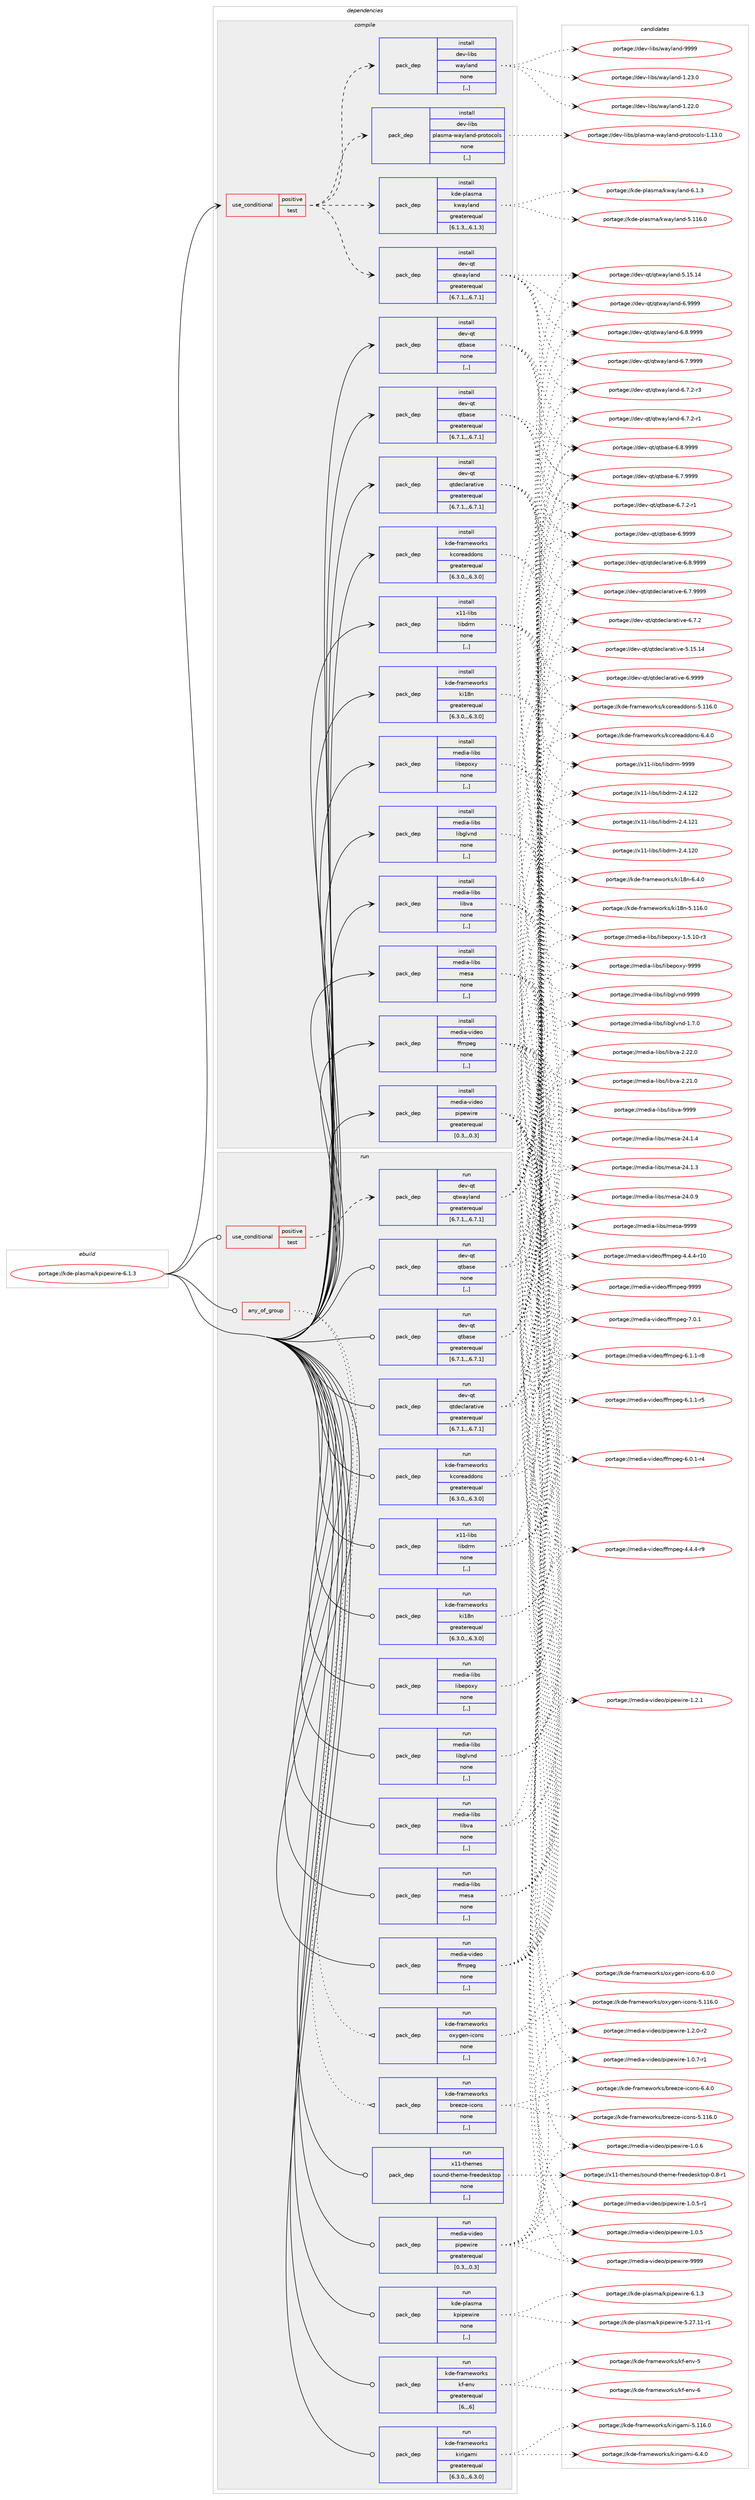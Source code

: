 digraph prolog {

# *************
# Graph options
# *************

newrank=true;
concentrate=true;
compound=true;
graph [rankdir=LR,fontname=Helvetica,fontsize=10,ranksep=1.5];#, ranksep=2.5, nodesep=0.2];
edge  [arrowhead=vee];
node  [fontname=Helvetica,fontsize=10];

# **********
# The ebuild
# **********

subgraph cluster_leftcol {
color=gray;
label=<<i>ebuild</i>>;
id [label="portage://kde-plasma/kpipewire-6.1.3", color=red, width=4, href="../kde-plasma/kpipewire-6.1.3.svg"];
}

# ****************
# The dependencies
# ****************

subgraph cluster_midcol {
color=gray;
label=<<i>dependencies</i>>;
subgraph cluster_compile {
fillcolor="#eeeeee";
style=filled;
label=<<i>compile</i>>;
subgraph cond68624 {
dependency269848 [label=<<TABLE BORDER="0" CELLBORDER="1" CELLSPACING="0" CELLPADDING="4"><TR><TD ROWSPAN="3" CELLPADDING="10">use_conditional</TD></TR><TR><TD>positive</TD></TR><TR><TD>test</TD></TR></TABLE>>, shape=none, color=red];
subgraph pack199103 {
dependency269849 [label=<<TABLE BORDER="0" CELLBORDER="1" CELLSPACING="0" CELLPADDING="4" WIDTH="220"><TR><TD ROWSPAN="6" CELLPADDING="30">pack_dep</TD></TR><TR><TD WIDTH="110">install</TD></TR><TR><TD>dev-libs</TD></TR><TR><TD>plasma-wayland-protocols</TD></TR><TR><TD>none</TD></TR><TR><TD>[,,]</TD></TR></TABLE>>, shape=none, color=blue];
}
dependency269848:e -> dependency269849:w [weight=20,style="dashed",arrowhead="vee"];
subgraph pack199104 {
dependency269850 [label=<<TABLE BORDER="0" CELLBORDER="1" CELLSPACING="0" CELLPADDING="4" WIDTH="220"><TR><TD ROWSPAN="6" CELLPADDING="30">pack_dep</TD></TR><TR><TD WIDTH="110">install</TD></TR><TR><TD>dev-libs</TD></TR><TR><TD>wayland</TD></TR><TR><TD>none</TD></TR><TR><TD>[,,]</TD></TR></TABLE>>, shape=none, color=blue];
}
dependency269848:e -> dependency269850:w [weight=20,style="dashed",arrowhead="vee"];
subgraph pack199105 {
dependency269851 [label=<<TABLE BORDER="0" CELLBORDER="1" CELLSPACING="0" CELLPADDING="4" WIDTH="220"><TR><TD ROWSPAN="6" CELLPADDING="30">pack_dep</TD></TR><TR><TD WIDTH="110">install</TD></TR><TR><TD>dev-qt</TD></TR><TR><TD>qtwayland</TD></TR><TR><TD>greaterequal</TD></TR><TR><TD>[6.7.1,,,6.7.1]</TD></TR></TABLE>>, shape=none, color=blue];
}
dependency269848:e -> dependency269851:w [weight=20,style="dashed",arrowhead="vee"];
subgraph pack199106 {
dependency269852 [label=<<TABLE BORDER="0" CELLBORDER="1" CELLSPACING="0" CELLPADDING="4" WIDTH="220"><TR><TD ROWSPAN="6" CELLPADDING="30">pack_dep</TD></TR><TR><TD WIDTH="110">install</TD></TR><TR><TD>kde-plasma</TD></TR><TR><TD>kwayland</TD></TR><TR><TD>greaterequal</TD></TR><TR><TD>[6.1.3,,,6.1.3]</TD></TR></TABLE>>, shape=none, color=blue];
}
dependency269848:e -> dependency269852:w [weight=20,style="dashed",arrowhead="vee"];
}
id:e -> dependency269848:w [weight=20,style="solid",arrowhead="vee"];
subgraph pack199107 {
dependency269853 [label=<<TABLE BORDER="0" CELLBORDER="1" CELLSPACING="0" CELLPADDING="4" WIDTH="220"><TR><TD ROWSPAN="6" CELLPADDING="30">pack_dep</TD></TR><TR><TD WIDTH="110">install</TD></TR><TR><TD>dev-qt</TD></TR><TR><TD>qtbase</TD></TR><TR><TD>greaterequal</TD></TR><TR><TD>[6.7.1,,,6.7.1]</TD></TR></TABLE>>, shape=none, color=blue];
}
id:e -> dependency269853:w [weight=20,style="solid",arrowhead="vee"];
subgraph pack199108 {
dependency269854 [label=<<TABLE BORDER="0" CELLBORDER="1" CELLSPACING="0" CELLPADDING="4" WIDTH="220"><TR><TD ROWSPAN="6" CELLPADDING="30">pack_dep</TD></TR><TR><TD WIDTH="110">install</TD></TR><TR><TD>dev-qt</TD></TR><TR><TD>qtbase</TD></TR><TR><TD>none</TD></TR><TR><TD>[,,]</TD></TR></TABLE>>, shape=none, color=blue];
}
id:e -> dependency269854:w [weight=20,style="solid",arrowhead="vee"];
subgraph pack199109 {
dependency269855 [label=<<TABLE BORDER="0" CELLBORDER="1" CELLSPACING="0" CELLPADDING="4" WIDTH="220"><TR><TD ROWSPAN="6" CELLPADDING="30">pack_dep</TD></TR><TR><TD WIDTH="110">install</TD></TR><TR><TD>dev-qt</TD></TR><TR><TD>qtdeclarative</TD></TR><TR><TD>greaterequal</TD></TR><TR><TD>[6.7.1,,,6.7.1]</TD></TR></TABLE>>, shape=none, color=blue];
}
id:e -> dependency269855:w [weight=20,style="solid",arrowhead="vee"];
subgraph pack199110 {
dependency269856 [label=<<TABLE BORDER="0" CELLBORDER="1" CELLSPACING="0" CELLPADDING="4" WIDTH="220"><TR><TD ROWSPAN="6" CELLPADDING="30">pack_dep</TD></TR><TR><TD WIDTH="110">install</TD></TR><TR><TD>kde-frameworks</TD></TR><TR><TD>kcoreaddons</TD></TR><TR><TD>greaterequal</TD></TR><TR><TD>[6.3.0,,,6.3.0]</TD></TR></TABLE>>, shape=none, color=blue];
}
id:e -> dependency269856:w [weight=20,style="solid",arrowhead="vee"];
subgraph pack199111 {
dependency269857 [label=<<TABLE BORDER="0" CELLBORDER="1" CELLSPACING="0" CELLPADDING="4" WIDTH="220"><TR><TD ROWSPAN="6" CELLPADDING="30">pack_dep</TD></TR><TR><TD WIDTH="110">install</TD></TR><TR><TD>kde-frameworks</TD></TR><TR><TD>ki18n</TD></TR><TR><TD>greaterequal</TD></TR><TR><TD>[6.3.0,,,6.3.0]</TD></TR></TABLE>>, shape=none, color=blue];
}
id:e -> dependency269857:w [weight=20,style="solid",arrowhead="vee"];
subgraph pack199112 {
dependency269858 [label=<<TABLE BORDER="0" CELLBORDER="1" CELLSPACING="0" CELLPADDING="4" WIDTH="220"><TR><TD ROWSPAN="6" CELLPADDING="30">pack_dep</TD></TR><TR><TD WIDTH="110">install</TD></TR><TR><TD>media-libs</TD></TR><TR><TD>libepoxy</TD></TR><TR><TD>none</TD></TR><TR><TD>[,,]</TD></TR></TABLE>>, shape=none, color=blue];
}
id:e -> dependency269858:w [weight=20,style="solid",arrowhead="vee"];
subgraph pack199113 {
dependency269859 [label=<<TABLE BORDER="0" CELLBORDER="1" CELLSPACING="0" CELLPADDING="4" WIDTH="220"><TR><TD ROWSPAN="6" CELLPADDING="30">pack_dep</TD></TR><TR><TD WIDTH="110">install</TD></TR><TR><TD>media-libs</TD></TR><TR><TD>libglvnd</TD></TR><TR><TD>none</TD></TR><TR><TD>[,,]</TD></TR></TABLE>>, shape=none, color=blue];
}
id:e -> dependency269859:w [weight=20,style="solid",arrowhead="vee"];
subgraph pack199114 {
dependency269860 [label=<<TABLE BORDER="0" CELLBORDER="1" CELLSPACING="0" CELLPADDING="4" WIDTH="220"><TR><TD ROWSPAN="6" CELLPADDING="30">pack_dep</TD></TR><TR><TD WIDTH="110">install</TD></TR><TR><TD>media-libs</TD></TR><TR><TD>libva</TD></TR><TR><TD>none</TD></TR><TR><TD>[,,]</TD></TR></TABLE>>, shape=none, color=blue];
}
id:e -> dependency269860:w [weight=20,style="solid",arrowhead="vee"];
subgraph pack199115 {
dependency269861 [label=<<TABLE BORDER="0" CELLBORDER="1" CELLSPACING="0" CELLPADDING="4" WIDTH="220"><TR><TD ROWSPAN="6" CELLPADDING="30">pack_dep</TD></TR><TR><TD WIDTH="110">install</TD></TR><TR><TD>media-libs</TD></TR><TR><TD>mesa</TD></TR><TR><TD>none</TD></TR><TR><TD>[,,]</TD></TR></TABLE>>, shape=none, color=blue];
}
id:e -> dependency269861:w [weight=20,style="solid",arrowhead="vee"];
subgraph pack199116 {
dependency269862 [label=<<TABLE BORDER="0" CELLBORDER="1" CELLSPACING="0" CELLPADDING="4" WIDTH="220"><TR><TD ROWSPAN="6" CELLPADDING="30">pack_dep</TD></TR><TR><TD WIDTH="110">install</TD></TR><TR><TD>media-video</TD></TR><TR><TD>ffmpeg</TD></TR><TR><TD>none</TD></TR><TR><TD>[,,]</TD></TR></TABLE>>, shape=none, color=blue];
}
id:e -> dependency269862:w [weight=20,style="solid",arrowhead="vee"];
subgraph pack199117 {
dependency269863 [label=<<TABLE BORDER="0" CELLBORDER="1" CELLSPACING="0" CELLPADDING="4" WIDTH="220"><TR><TD ROWSPAN="6" CELLPADDING="30">pack_dep</TD></TR><TR><TD WIDTH="110">install</TD></TR><TR><TD>media-video</TD></TR><TR><TD>pipewire</TD></TR><TR><TD>greaterequal</TD></TR><TR><TD>[0.3,,,0.3]</TD></TR></TABLE>>, shape=none, color=blue];
}
id:e -> dependency269863:w [weight=20,style="solid",arrowhead="vee"];
subgraph pack199118 {
dependency269864 [label=<<TABLE BORDER="0" CELLBORDER="1" CELLSPACING="0" CELLPADDING="4" WIDTH="220"><TR><TD ROWSPAN="6" CELLPADDING="30">pack_dep</TD></TR><TR><TD WIDTH="110">install</TD></TR><TR><TD>x11-libs</TD></TR><TR><TD>libdrm</TD></TR><TR><TD>none</TD></TR><TR><TD>[,,]</TD></TR></TABLE>>, shape=none, color=blue];
}
id:e -> dependency269864:w [weight=20,style="solid",arrowhead="vee"];
}
subgraph cluster_compileandrun {
fillcolor="#eeeeee";
style=filled;
label=<<i>compile and run</i>>;
}
subgraph cluster_run {
fillcolor="#eeeeee";
style=filled;
label=<<i>run</i>>;
subgraph any1961 {
dependency269865 [label=<<TABLE BORDER="0" CELLBORDER="1" CELLSPACING="0" CELLPADDING="4"><TR><TD CELLPADDING="10">any_of_group</TD></TR></TABLE>>, shape=none, color=red];subgraph pack199119 {
dependency269866 [label=<<TABLE BORDER="0" CELLBORDER="1" CELLSPACING="0" CELLPADDING="4" WIDTH="220"><TR><TD ROWSPAN="6" CELLPADDING="30">pack_dep</TD></TR><TR><TD WIDTH="110">run</TD></TR><TR><TD>kde-frameworks</TD></TR><TR><TD>breeze-icons</TD></TR><TR><TD>none</TD></TR><TR><TD>[,,]</TD></TR></TABLE>>, shape=none, color=blue];
}
dependency269865:e -> dependency269866:w [weight=20,style="dotted",arrowhead="oinv"];
subgraph pack199120 {
dependency269867 [label=<<TABLE BORDER="0" CELLBORDER="1" CELLSPACING="0" CELLPADDING="4" WIDTH="220"><TR><TD ROWSPAN="6" CELLPADDING="30">pack_dep</TD></TR><TR><TD WIDTH="110">run</TD></TR><TR><TD>kde-frameworks</TD></TR><TR><TD>oxygen-icons</TD></TR><TR><TD>none</TD></TR><TR><TD>[,,]</TD></TR></TABLE>>, shape=none, color=blue];
}
dependency269865:e -> dependency269867:w [weight=20,style="dotted",arrowhead="oinv"];
}
id:e -> dependency269865:w [weight=20,style="solid",arrowhead="odot"];
subgraph cond68625 {
dependency269868 [label=<<TABLE BORDER="0" CELLBORDER="1" CELLSPACING="0" CELLPADDING="4"><TR><TD ROWSPAN="3" CELLPADDING="10">use_conditional</TD></TR><TR><TD>positive</TD></TR><TR><TD>test</TD></TR></TABLE>>, shape=none, color=red];
subgraph pack199121 {
dependency269869 [label=<<TABLE BORDER="0" CELLBORDER="1" CELLSPACING="0" CELLPADDING="4" WIDTH="220"><TR><TD ROWSPAN="6" CELLPADDING="30">pack_dep</TD></TR><TR><TD WIDTH="110">run</TD></TR><TR><TD>dev-qt</TD></TR><TR><TD>qtwayland</TD></TR><TR><TD>greaterequal</TD></TR><TR><TD>[6.7.1,,,6.7.1]</TD></TR></TABLE>>, shape=none, color=blue];
}
dependency269868:e -> dependency269869:w [weight=20,style="dashed",arrowhead="vee"];
}
id:e -> dependency269868:w [weight=20,style="solid",arrowhead="odot"];
subgraph pack199122 {
dependency269870 [label=<<TABLE BORDER="0" CELLBORDER="1" CELLSPACING="0" CELLPADDING="4" WIDTH="220"><TR><TD ROWSPAN="6" CELLPADDING="30">pack_dep</TD></TR><TR><TD WIDTH="110">run</TD></TR><TR><TD>dev-qt</TD></TR><TR><TD>qtbase</TD></TR><TR><TD>greaterequal</TD></TR><TR><TD>[6.7.1,,,6.7.1]</TD></TR></TABLE>>, shape=none, color=blue];
}
id:e -> dependency269870:w [weight=20,style="solid",arrowhead="odot"];
subgraph pack199123 {
dependency269871 [label=<<TABLE BORDER="0" CELLBORDER="1" CELLSPACING="0" CELLPADDING="4" WIDTH="220"><TR><TD ROWSPAN="6" CELLPADDING="30">pack_dep</TD></TR><TR><TD WIDTH="110">run</TD></TR><TR><TD>dev-qt</TD></TR><TR><TD>qtbase</TD></TR><TR><TD>none</TD></TR><TR><TD>[,,]</TD></TR></TABLE>>, shape=none, color=blue];
}
id:e -> dependency269871:w [weight=20,style="solid",arrowhead="odot"];
subgraph pack199124 {
dependency269872 [label=<<TABLE BORDER="0" CELLBORDER="1" CELLSPACING="0" CELLPADDING="4" WIDTH="220"><TR><TD ROWSPAN="6" CELLPADDING="30">pack_dep</TD></TR><TR><TD WIDTH="110">run</TD></TR><TR><TD>dev-qt</TD></TR><TR><TD>qtdeclarative</TD></TR><TR><TD>greaterequal</TD></TR><TR><TD>[6.7.1,,,6.7.1]</TD></TR></TABLE>>, shape=none, color=blue];
}
id:e -> dependency269872:w [weight=20,style="solid",arrowhead="odot"];
subgraph pack199125 {
dependency269873 [label=<<TABLE BORDER="0" CELLBORDER="1" CELLSPACING="0" CELLPADDING="4" WIDTH="220"><TR><TD ROWSPAN="6" CELLPADDING="30">pack_dep</TD></TR><TR><TD WIDTH="110">run</TD></TR><TR><TD>kde-frameworks</TD></TR><TR><TD>kcoreaddons</TD></TR><TR><TD>greaterequal</TD></TR><TR><TD>[6.3.0,,,6.3.0]</TD></TR></TABLE>>, shape=none, color=blue];
}
id:e -> dependency269873:w [weight=20,style="solid",arrowhead="odot"];
subgraph pack199126 {
dependency269874 [label=<<TABLE BORDER="0" CELLBORDER="1" CELLSPACING="0" CELLPADDING="4" WIDTH="220"><TR><TD ROWSPAN="6" CELLPADDING="30">pack_dep</TD></TR><TR><TD WIDTH="110">run</TD></TR><TR><TD>kde-frameworks</TD></TR><TR><TD>kf-env</TD></TR><TR><TD>greaterequal</TD></TR><TR><TD>[6,,,6]</TD></TR></TABLE>>, shape=none, color=blue];
}
id:e -> dependency269874:w [weight=20,style="solid",arrowhead="odot"];
subgraph pack199127 {
dependency269875 [label=<<TABLE BORDER="0" CELLBORDER="1" CELLSPACING="0" CELLPADDING="4" WIDTH="220"><TR><TD ROWSPAN="6" CELLPADDING="30">pack_dep</TD></TR><TR><TD WIDTH="110">run</TD></TR><TR><TD>kde-frameworks</TD></TR><TR><TD>ki18n</TD></TR><TR><TD>greaterequal</TD></TR><TR><TD>[6.3.0,,,6.3.0]</TD></TR></TABLE>>, shape=none, color=blue];
}
id:e -> dependency269875:w [weight=20,style="solid",arrowhead="odot"];
subgraph pack199128 {
dependency269876 [label=<<TABLE BORDER="0" CELLBORDER="1" CELLSPACING="0" CELLPADDING="4" WIDTH="220"><TR><TD ROWSPAN="6" CELLPADDING="30">pack_dep</TD></TR><TR><TD WIDTH="110">run</TD></TR><TR><TD>kde-frameworks</TD></TR><TR><TD>kirigami</TD></TR><TR><TD>greaterequal</TD></TR><TR><TD>[6.3.0,,,6.3.0]</TD></TR></TABLE>>, shape=none, color=blue];
}
id:e -> dependency269876:w [weight=20,style="solid",arrowhead="odot"];
subgraph pack199129 {
dependency269877 [label=<<TABLE BORDER="0" CELLBORDER="1" CELLSPACING="0" CELLPADDING="4" WIDTH="220"><TR><TD ROWSPAN="6" CELLPADDING="30">pack_dep</TD></TR><TR><TD WIDTH="110">run</TD></TR><TR><TD>media-libs</TD></TR><TR><TD>libepoxy</TD></TR><TR><TD>none</TD></TR><TR><TD>[,,]</TD></TR></TABLE>>, shape=none, color=blue];
}
id:e -> dependency269877:w [weight=20,style="solid",arrowhead="odot"];
subgraph pack199130 {
dependency269878 [label=<<TABLE BORDER="0" CELLBORDER="1" CELLSPACING="0" CELLPADDING="4" WIDTH="220"><TR><TD ROWSPAN="6" CELLPADDING="30">pack_dep</TD></TR><TR><TD WIDTH="110">run</TD></TR><TR><TD>media-libs</TD></TR><TR><TD>libglvnd</TD></TR><TR><TD>none</TD></TR><TR><TD>[,,]</TD></TR></TABLE>>, shape=none, color=blue];
}
id:e -> dependency269878:w [weight=20,style="solid",arrowhead="odot"];
subgraph pack199131 {
dependency269879 [label=<<TABLE BORDER="0" CELLBORDER="1" CELLSPACING="0" CELLPADDING="4" WIDTH="220"><TR><TD ROWSPAN="6" CELLPADDING="30">pack_dep</TD></TR><TR><TD WIDTH="110">run</TD></TR><TR><TD>media-libs</TD></TR><TR><TD>libva</TD></TR><TR><TD>none</TD></TR><TR><TD>[,,]</TD></TR></TABLE>>, shape=none, color=blue];
}
id:e -> dependency269879:w [weight=20,style="solid",arrowhead="odot"];
subgraph pack199132 {
dependency269880 [label=<<TABLE BORDER="0" CELLBORDER="1" CELLSPACING="0" CELLPADDING="4" WIDTH="220"><TR><TD ROWSPAN="6" CELLPADDING="30">pack_dep</TD></TR><TR><TD WIDTH="110">run</TD></TR><TR><TD>media-libs</TD></TR><TR><TD>mesa</TD></TR><TR><TD>none</TD></TR><TR><TD>[,,]</TD></TR></TABLE>>, shape=none, color=blue];
}
id:e -> dependency269880:w [weight=20,style="solid",arrowhead="odot"];
subgraph pack199133 {
dependency269881 [label=<<TABLE BORDER="0" CELLBORDER="1" CELLSPACING="0" CELLPADDING="4" WIDTH="220"><TR><TD ROWSPAN="6" CELLPADDING="30">pack_dep</TD></TR><TR><TD WIDTH="110">run</TD></TR><TR><TD>media-video</TD></TR><TR><TD>ffmpeg</TD></TR><TR><TD>none</TD></TR><TR><TD>[,,]</TD></TR></TABLE>>, shape=none, color=blue];
}
id:e -> dependency269881:w [weight=20,style="solid",arrowhead="odot"];
subgraph pack199134 {
dependency269882 [label=<<TABLE BORDER="0" CELLBORDER="1" CELLSPACING="0" CELLPADDING="4" WIDTH="220"><TR><TD ROWSPAN="6" CELLPADDING="30">pack_dep</TD></TR><TR><TD WIDTH="110">run</TD></TR><TR><TD>media-video</TD></TR><TR><TD>pipewire</TD></TR><TR><TD>greaterequal</TD></TR><TR><TD>[0.3,,,0.3]</TD></TR></TABLE>>, shape=none, color=blue];
}
id:e -> dependency269882:w [weight=20,style="solid",arrowhead="odot"];
subgraph pack199135 {
dependency269883 [label=<<TABLE BORDER="0" CELLBORDER="1" CELLSPACING="0" CELLPADDING="4" WIDTH="220"><TR><TD ROWSPAN="6" CELLPADDING="30">pack_dep</TD></TR><TR><TD WIDTH="110">run</TD></TR><TR><TD>x11-libs</TD></TR><TR><TD>libdrm</TD></TR><TR><TD>none</TD></TR><TR><TD>[,,]</TD></TR></TABLE>>, shape=none, color=blue];
}
id:e -> dependency269883:w [weight=20,style="solid",arrowhead="odot"];
subgraph pack199136 {
dependency269884 [label=<<TABLE BORDER="0" CELLBORDER="1" CELLSPACING="0" CELLPADDING="4" WIDTH="220"><TR><TD ROWSPAN="6" CELLPADDING="30">pack_dep</TD></TR><TR><TD WIDTH="110">run</TD></TR><TR><TD>x11-themes</TD></TR><TR><TD>sound-theme-freedesktop</TD></TR><TR><TD>none</TD></TR><TR><TD>[,,]</TD></TR></TABLE>>, shape=none, color=blue];
}
id:e -> dependency269884:w [weight=20,style="solid",arrowhead="odot"];
subgraph pack199137 {
dependency269885 [label=<<TABLE BORDER="0" CELLBORDER="1" CELLSPACING="0" CELLPADDING="4" WIDTH="220"><TR><TD ROWSPAN="6" CELLPADDING="30">pack_dep</TD></TR><TR><TD WIDTH="110">run</TD></TR><TR><TD>kde-plasma</TD></TR><TR><TD>kpipewire</TD></TR><TR><TD>none</TD></TR><TR><TD>[,,]</TD></TR></TABLE>>, shape=none, color=blue];
}
id:e -> dependency269885:w [weight=20,style="solid",arrowhead="odot"];
}
}

# **************
# The candidates
# **************

subgraph cluster_choices {
rank=same;
color=gray;
label=<<i>candidates</i>>;

subgraph choice199103 {
color=black;
nodesep=1;
choice1001011184510810598115471121089711510997451199712110897110100451121141111161119911110811545494649514648 [label="portage://dev-libs/plasma-wayland-protocols-1.13.0", color=red, width=4,href="../dev-libs/plasma-wayland-protocols-1.13.0.svg"];
dependency269849:e -> choice1001011184510810598115471121089711510997451199712110897110100451121141111161119911110811545494649514648:w [style=dotted,weight="100"];
}
subgraph choice199104 {
color=black;
nodesep=1;
choice10010111845108105981154711997121108971101004557575757 [label="portage://dev-libs/wayland-9999", color=red, width=4,href="../dev-libs/wayland-9999.svg"];
choice100101118451081059811547119971211089711010045494650514648 [label="portage://dev-libs/wayland-1.23.0", color=red, width=4,href="../dev-libs/wayland-1.23.0.svg"];
choice100101118451081059811547119971211089711010045494650504648 [label="portage://dev-libs/wayland-1.22.0", color=red, width=4,href="../dev-libs/wayland-1.22.0.svg"];
dependency269850:e -> choice10010111845108105981154711997121108971101004557575757:w [style=dotted,weight="100"];
dependency269850:e -> choice100101118451081059811547119971211089711010045494650514648:w [style=dotted,weight="100"];
dependency269850:e -> choice100101118451081059811547119971211089711010045494650504648:w [style=dotted,weight="100"];
}
subgraph choice199105 {
color=black;
nodesep=1;
choice1001011184511311647113116119971211089711010045544657575757 [label="portage://dev-qt/qtwayland-6.9999", color=red, width=4,href="../dev-qt/qtwayland-6.9999.svg"];
choice10010111845113116471131161199712110897110100455446564657575757 [label="portage://dev-qt/qtwayland-6.8.9999", color=red, width=4,href="../dev-qt/qtwayland-6.8.9999.svg"];
choice10010111845113116471131161199712110897110100455446554657575757 [label="portage://dev-qt/qtwayland-6.7.9999", color=red, width=4,href="../dev-qt/qtwayland-6.7.9999.svg"];
choice100101118451131164711311611997121108971101004554465546504511451 [label="portage://dev-qt/qtwayland-6.7.2-r3", color=red, width=4,href="../dev-qt/qtwayland-6.7.2-r3.svg"];
choice100101118451131164711311611997121108971101004554465546504511449 [label="portage://dev-qt/qtwayland-6.7.2-r1", color=red, width=4,href="../dev-qt/qtwayland-6.7.2-r1.svg"];
choice100101118451131164711311611997121108971101004553464953464952 [label="portage://dev-qt/qtwayland-5.15.14", color=red, width=4,href="../dev-qt/qtwayland-5.15.14.svg"];
dependency269851:e -> choice1001011184511311647113116119971211089711010045544657575757:w [style=dotted,weight="100"];
dependency269851:e -> choice10010111845113116471131161199712110897110100455446564657575757:w [style=dotted,weight="100"];
dependency269851:e -> choice10010111845113116471131161199712110897110100455446554657575757:w [style=dotted,weight="100"];
dependency269851:e -> choice100101118451131164711311611997121108971101004554465546504511451:w [style=dotted,weight="100"];
dependency269851:e -> choice100101118451131164711311611997121108971101004554465546504511449:w [style=dotted,weight="100"];
dependency269851:e -> choice100101118451131164711311611997121108971101004553464953464952:w [style=dotted,weight="100"];
}
subgraph choice199106 {
color=black;
nodesep=1;
choice107100101451121089711510997471071199712110897110100455446494651 [label="portage://kde-plasma/kwayland-6.1.3", color=red, width=4,href="../kde-plasma/kwayland-6.1.3.svg"];
choice1071001014511210897115109974710711997121108971101004553464949544648 [label="portage://kde-plasma/kwayland-5.116.0", color=red, width=4,href="../kde-plasma/kwayland-5.116.0.svg"];
dependency269852:e -> choice107100101451121089711510997471071199712110897110100455446494651:w [style=dotted,weight="100"];
dependency269852:e -> choice1071001014511210897115109974710711997121108971101004553464949544648:w [style=dotted,weight="100"];
}
subgraph choice199107 {
color=black;
nodesep=1;
choice1001011184511311647113116989711510145544657575757 [label="portage://dev-qt/qtbase-6.9999", color=red, width=4,href="../dev-qt/qtbase-6.9999.svg"];
choice10010111845113116471131169897115101455446564657575757 [label="portage://dev-qt/qtbase-6.8.9999", color=red, width=4,href="../dev-qt/qtbase-6.8.9999.svg"];
choice10010111845113116471131169897115101455446554657575757 [label="portage://dev-qt/qtbase-6.7.9999", color=red, width=4,href="../dev-qt/qtbase-6.7.9999.svg"];
choice100101118451131164711311698971151014554465546504511449 [label="portage://dev-qt/qtbase-6.7.2-r1", color=red, width=4,href="../dev-qt/qtbase-6.7.2-r1.svg"];
dependency269853:e -> choice1001011184511311647113116989711510145544657575757:w [style=dotted,weight="100"];
dependency269853:e -> choice10010111845113116471131169897115101455446564657575757:w [style=dotted,weight="100"];
dependency269853:e -> choice10010111845113116471131169897115101455446554657575757:w [style=dotted,weight="100"];
dependency269853:e -> choice100101118451131164711311698971151014554465546504511449:w [style=dotted,weight="100"];
}
subgraph choice199108 {
color=black;
nodesep=1;
choice1001011184511311647113116989711510145544657575757 [label="portage://dev-qt/qtbase-6.9999", color=red, width=4,href="../dev-qt/qtbase-6.9999.svg"];
choice10010111845113116471131169897115101455446564657575757 [label="portage://dev-qt/qtbase-6.8.9999", color=red, width=4,href="../dev-qt/qtbase-6.8.9999.svg"];
choice10010111845113116471131169897115101455446554657575757 [label="portage://dev-qt/qtbase-6.7.9999", color=red, width=4,href="../dev-qt/qtbase-6.7.9999.svg"];
choice100101118451131164711311698971151014554465546504511449 [label="portage://dev-qt/qtbase-6.7.2-r1", color=red, width=4,href="../dev-qt/qtbase-6.7.2-r1.svg"];
dependency269854:e -> choice1001011184511311647113116989711510145544657575757:w [style=dotted,weight="100"];
dependency269854:e -> choice10010111845113116471131169897115101455446564657575757:w [style=dotted,weight="100"];
dependency269854:e -> choice10010111845113116471131169897115101455446554657575757:w [style=dotted,weight="100"];
dependency269854:e -> choice100101118451131164711311698971151014554465546504511449:w [style=dotted,weight="100"];
}
subgraph choice199109 {
color=black;
nodesep=1;
choice100101118451131164711311610010199108971149711610511810145544657575757 [label="portage://dev-qt/qtdeclarative-6.9999", color=red, width=4,href="../dev-qt/qtdeclarative-6.9999.svg"];
choice1001011184511311647113116100101991089711497116105118101455446564657575757 [label="portage://dev-qt/qtdeclarative-6.8.9999", color=red, width=4,href="../dev-qt/qtdeclarative-6.8.9999.svg"];
choice1001011184511311647113116100101991089711497116105118101455446554657575757 [label="portage://dev-qt/qtdeclarative-6.7.9999", color=red, width=4,href="../dev-qt/qtdeclarative-6.7.9999.svg"];
choice1001011184511311647113116100101991089711497116105118101455446554650 [label="portage://dev-qt/qtdeclarative-6.7.2", color=red, width=4,href="../dev-qt/qtdeclarative-6.7.2.svg"];
choice10010111845113116471131161001019910897114971161051181014553464953464952 [label="portage://dev-qt/qtdeclarative-5.15.14", color=red, width=4,href="../dev-qt/qtdeclarative-5.15.14.svg"];
dependency269855:e -> choice100101118451131164711311610010199108971149711610511810145544657575757:w [style=dotted,weight="100"];
dependency269855:e -> choice1001011184511311647113116100101991089711497116105118101455446564657575757:w [style=dotted,weight="100"];
dependency269855:e -> choice1001011184511311647113116100101991089711497116105118101455446554657575757:w [style=dotted,weight="100"];
dependency269855:e -> choice1001011184511311647113116100101991089711497116105118101455446554650:w [style=dotted,weight="100"];
dependency269855:e -> choice10010111845113116471131161001019910897114971161051181014553464953464952:w [style=dotted,weight="100"];
}
subgraph choice199110 {
color=black;
nodesep=1;
choice1071001014510211497109101119111114107115471079911111410197100100111110115455446524648 [label="portage://kde-frameworks/kcoreaddons-6.4.0", color=red, width=4,href="../kde-frameworks/kcoreaddons-6.4.0.svg"];
choice10710010145102114971091011191111141071154710799111114101971001001111101154553464949544648 [label="portage://kde-frameworks/kcoreaddons-5.116.0", color=red, width=4,href="../kde-frameworks/kcoreaddons-5.116.0.svg"];
dependency269856:e -> choice1071001014510211497109101119111114107115471079911111410197100100111110115455446524648:w [style=dotted,weight="100"];
dependency269856:e -> choice10710010145102114971091011191111141071154710799111114101971001001111101154553464949544648:w [style=dotted,weight="100"];
}
subgraph choice199111 {
color=black;
nodesep=1;
choice1071001014510211497109101119111114107115471071054956110455446524648 [label="portage://kde-frameworks/ki18n-6.4.0", color=red, width=4,href="../kde-frameworks/ki18n-6.4.0.svg"];
choice10710010145102114971091011191111141071154710710549561104553464949544648 [label="portage://kde-frameworks/ki18n-5.116.0", color=red, width=4,href="../kde-frameworks/ki18n-5.116.0.svg"];
dependency269857:e -> choice1071001014510211497109101119111114107115471071054956110455446524648:w [style=dotted,weight="100"];
dependency269857:e -> choice10710010145102114971091011191111141071154710710549561104553464949544648:w [style=dotted,weight="100"];
}
subgraph choice199112 {
color=black;
nodesep=1;
choice10910110010597451081059811547108105981011121111201214557575757 [label="portage://media-libs/libepoxy-9999", color=red, width=4,href="../media-libs/libepoxy-9999.svg"];
choice1091011001059745108105981154710810598101112111120121454946534649484511451 [label="portage://media-libs/libepoxy-1.5.10-r3", color=red, width=4,href="../media-libs/libepoxy-1.5.10-r3.svg"];
dependency269858:e -> choice10910110010597451081059811547108105981011121111201214557575757:w [style=dotted,weight="100"];
dependency269858:e -> choice1091011001059745108105981154710810598101112111120121454946534649484511451:w [style=dotted,weight="100"];
}
subgraph choice199113 {
color=black;
nodesep=1;
choice10910110010597451081059811547108105981031081181101004557575757 [label="portage://media-libs/libglvnd-9999", color=red, width=4,href="../media-libs/libglvnd-9999.svg"];
choice1091011001059745108105981154710810598103108118110100454946554648 [label="portage://media-libs/libglvnd-1.7.0", color=red, width=4,href="../media-libs/libglvnd-1.7.0.svg"];
dependency269859:e -> choice10910110010597451081059811547108105981031081181101004557575757:w [style=dotted,weight="100"];
dependency269859:e -> choice1091011001059745108105981154710810598103108118110100454946554648:w [style=dotted,weight="100"];
}
subgraph choice199114 {
color=black;
nodesep=1;
choice1091011001059745108105981154710810598118974557575757 [label="portage://media-libs/libva-9999", color=red, width=4,href="../media-libs/libva-9999.svg"];
choice10910110010597451081059811547108105981189745504650504648 [label="portage://media-libs/libva-2.22.0", color=red, width=4,href="../media-libs/libva-2.22.0.svg"];
choice10910110010597451081059811547108105981189745504650494648 [label="portage://media-libs/libva-2.21.0", color=red, width=4,href="../media-libs/libva-2.21.0.svg"];
dependency269860:e -> choice1091011001059745108105981154710810598118974557575757:w [style=dotted,weight="100"];
dependency269860:e -> choice10910110010597451081059811547108105981189745504650504648:w [style=dotted,weight="100"];
dependency269860:e -> choice10910110010597451081059811547108105981189745504650494648:w [style=dotted,weight="100"];
}
subgraph choice199115 {
color=black;
nodesep=1;
choice10910110010597451081059811547109101115974557575757 [label="portage://media-libs/mesa-9999", color=red, width=4,href="../media-libs/mesa-9999.svg"];
choice109101100105974510810598115471091011159745505246494652 [label="portage://media-libs/mesa-24.1.4", color=red, width=4,href="../media-libs/mesa-24.1.4.svg"];
choice109101100105974510810598115471091011159745505246494651 [label="portage://media-libs/mesa-24.1.3", color=red, width=4,href="../media-libs/mesa-24.1.3.svg"];
choice109101100105974510810598115471091011159745505246484657 [label="portage://media-libs/mesa-24.0.9", color=red, width=4,href="../media-libs/mesa-24.0.9.svg"];
dependency269861:e -> choice10910110010597451081059811547109101115974557575757:w [style=dotted,weight="100"];
dependency269861:e -> choice109101100105974510810598115471091011159745505246494652:w [style=dotted,weight="100"];
dependency269861:e -> choice109101100105974510810598115471091011159745505246494651:w [style=dotted,weight="100"];
dependency269861:e -> choice109101100105974510810598115471091011159745505246484657:w [style=dotted,weight="100"];
}
subgraph choice199116 {
color=black;
nodesep=1;
choice1091011001059745118105100101111471021021091121011034557575757 [label="portage://media-video/ffmpeg-9999", color=red, width=4,href="../media-video/ffmpeg-9999.svg"];
choice109101100105974511810510010111147102102109112101103455546484649 [label="portage://media-video/ffmpeg-7.0.1", color=red, width=4,href="../media-video/ffmpeg-7.0.1.svg"];
choice1091011001059745118105100101111471021021091121011034554464946494511456 [label="portage://media-video/ffmpeg-6.1.1-r8", color=red, width=4,href="../media-video/ffmpeg-6.1.1-r8.svg"];
choice1091011001059745118105100101111471021021091121011034554464946494511453 [label="portage://media-video/ffmpeg-6.1.1-r5", color=red, width=4,href="../media-video/ffmpeg-6.1.1-r5.svg"];
choice1091011001059745118105100101111471021021091121011034554464846494511452 [label="portage://media-video/ffmpeg-6.0.1-r4", color=red, width=4,href="../media-video/ffmpeg-6.0.1-r4.svg"];
choice1091011001059745118105100101111471021021091121011034552465246524511457 [label="portage://media-video/ffmpeg-4.4.4-r9", color=red, width=4,href="../media-video/ffmpeg-4.4.4-r9.svg"];
choice109101100105974511810510010111147102102109112101103455246524652451144948 [label="portage://media-video/ffmpeg-4.4.4-r10", color=red, width=4,href="../media-video/ffmpeg-4.4.4-r10.svg"];
dependency269862:e -> choice1091011001059745118105100101111471021021091121011034557575757:w [style=dotted,weight="100"];
dependency269862:e -> choice109101100105974511810510010111147102102109112101103455546484649:w [style=dotted,weight="100"];
dependency269862:e -> choice1091011001059745118105100101111471021021091121011034554464946494511456:w [style=dotted,weight="100"];
dependency269862:e -> choice1091011001059745118105100101111471021021091121011034554464946494511453:w [style=dotted,weight="100"];
dependency269862:e -> choice1091011001059745118105100101111471021021091121011034554464846494511452:w [style=dotted,weight="100"];
dependency269862:e -> choice1091011001059745118105100101111471021021091121011034552465246524511457:w [style=dotted,weight="100"];
dependency269862:e -> choice109101100105974511810510010111147102102109112101103455246524652451144948:w [style=dotted,weight="100"];
}
subgraph choice199117 {
color=black;
nodesep=1;
choice1091011001059745118105100101111471121051121011191051141014557575757 [label="portage://media-video/pipewire-9999", color=red, width=4,href="../media-video/pipewire-9999.svg"];
choice109101100105974511810510010111147112105112101119105114101454946504649 [label="portage://media-video/pipewire-1.2.1", color=red, width=4,href="../media-video/pipewire-1.2.1.svg"];
choice1091011001059745118105100101111471121051121011191051141014549465046484511450 [label="portage://media-video/pipewire-1.2.0-r2", color=red, width=4,href="../media-video/pipewire-1.2.0-r2.svg"];
choice1091011001059745118105100101111471121051121011191051141014549464846554511449 [label="portage://media-video/pipewire-1.0.7-r1", color=red, width=4,href="../media-video/pipewire-1.0.7-r1.svg"];
choice109101100105974511810510010111147112105112101119105114101454946484654 [label="portage://media-video/pipewire-1.0.6", color=red, width=4,href="../media-video/pipewire-1.0.6.svg"];
choice1091011001059745118105100101111471121051121011191051141014549464846534511449 [label="portage://media-video/pipewire-1.0.5-r1", color=red, width=4,href="../media-video/pipewire-1.0.5-r1.svg"];
choice109101100105974511810510010111147112105112101119105114101454946484653 [label="portage://media-video/pipewire-1.0.5", color=red, width=4,href="../media-video/pipewire-1.0.5.svg"];
dependency269863:e -> choice1091011001059745118105100101111471121051121011191051141014557575757:w [style=dotted,weight="100"];
dependency269863:e -> choice109101100105974511810510010111147112105112101119105114101454946504649:w [style=dotted,weight="100"];
dependency269863:e -> choice1091011001059745118105100101111471121051121011191051141014549465046484511450:w [style=dotted,weight="100"];
dependency269863:e -> choice1091011001059745118105100101111471121051121011191051141014549464846554511449:w [style=dotted,weight="100"];
dependency269863:e -> choice109101100105974511810510010111147112105112101119105114101454946484654:w [style=dotted,weight="100"];
dependency269863:e -> choice1091011001059745118105100101111471121051121011191051141014549464846534511449:w [style=dotted,weight="100"];
dependency269863:e -> choice109101100105974511810510010111147112105112101119105114101454946484653:w [style=dotted,weight="100"];
}
subgraph choice199118 {
color=black;
nodesep=1;
choice1204949451081059811547108105981001141094557575757 [label="portage://x11-libs/libdrm-9999", color=red, width=4,href="../x11-libs/libdrm-9999.svg"];
choice1204949451081059811547108105981001141094550465246495050 [label="portage://x11-libs/libdrm-2.4.122", color=red, width=4,href="../x11-libs/libdrm-2.4.122.svg"];
choice1204949451081059811547108105981001141094550465246495049 [label="portage://x11-libs/libdrm-2.4.121", color=red, width=4,href="../x11-libs/libdrm-2.4.121.svg"];
choice1204949451081059811547108105981001141094550465246495048 [label="portage://x11-libs/libdrm-2.4.120", color=red, width=4,href="../x11-libs/libdrm-2.4.120.svg"];
dependency269864:e -> choice1204949451081059811547108105981001141094557575757:w [style=dotted,weight="100"];
dependency269864:e -> choice1204949451081059811547108105981001141094550465246495050:w [style=dotted,weight="100"];
dependency269864:e -> choice1204949451081059811547108105981001141094550465246495049:w [style=dotted,weight="100"];
dependency269864:e -> choice1204949451081059811547108105981001141094550465246495048:w [style=dotted,weight="100"];
}
subgraph choice199119 {
color=black;
nodesep=1;
choice107100101451021149710910111911111410711547981141011011221014510599111110115455446524648 [label="portage://kde-frameworks/breeze-icons-6.4.0", color=red, width=4,href="../kde-frameworks/breeze-icons-6.4.0.svg"];
choice1071001014510211497109101119111114107115479811410110112210145105991111101154553464949544648 [label="portage://kde-frameworks/breeze-icons-5.116.0", color=red, width=4,href="../kde-frameworks/breeze-icons-5.116.0.svg"];
dependency269866:e -> choice107100101451021149710910111911111410711547981141011011221014510599111110115455446524648:w [style=dotted,weight="100"];
dependency269866:e -> choice1071001014510211497109101119111114107115479811410110112210145105991111101154553464949544648:w [style=dotted,weight="100"];
}
subgraph choice199120 {
color=black;
nodesep=1;
choice1071001014510211497109101119111114107115471111201211031011104510599111110115455446484648 [label="portage://kde-frameworks/oxygen-icons-6.0.0", color=red, width=4,href="../kde-frameworks/oxygen-icons-6.0.0.svg"];
choice10710010145102114971091011191111141071154711112012110310111045105991111101154553464949544648 [label="portage://kde-frameworks/oxygen-icons-5.116.0", color=red, width=4,href="../kde-frameworks/oxygen-icons-5.116.0.svg"];
dependency269867:e -> choice1071001014510211497109101119111114107115471111201211031011104510599111110115455446484648:w [style=dotted,weight="100"];
dependency269867:e -> choice10710010145102114971091011191111141071154711112012110310111045105991111101154553464949544648:w [style=dotted,weight="100"];
}
subgraph choice199121 {
color=black;
nodesep=1;
choice1001011184511311647113116119971211089711010045544657575757 [label="portage://dev-qt/qtwayland-6.9999", color=red, width=4,href="../dev-qt/qtwayland-6.9999.svg"];
choice10010111845113116471131161199712110897110100455446564657575757 [label="portage://dev-qt/qtwayland-6.8.9999", color=red, width=4,href="../dev-qt/qtwayland-6.8.9999.svg"];
choice10010111845113116471131161199712110897110100455446554657575757 [label="portage://dev-qt/qtwayland-6.7.9999", color=red, width=4,href="../dev-qt/qtwayland-6.7.9999.svg"];
choice100101118451131164711311611997121108971101004554465546504511451 [label="portage://dev-qt/qtwayland-6.7.2-r3", color=red, width=4,href="../dev-qt/qtwayland-6.7.2-r3.svg"];
choice100101118451131164711311611997121108971101004554465546504511449 [label="portage://dev-qt/qtwayland-6.7.2-r1", color=red, width=4,href="../dev-qt/qtwayland-6.7.2-r1.svg"];
choice100101118451131164711311611997121108971101004553464953464952 [label="portage://dev-qt/qtwayland-5.15.14", color=red, width=4,href="../dev-qt/qtwayland-5.15.14.svg"];
dependency269869:e -> choice1001011184511311647113116119971211089711010045544657575757:w [style=dotted,weight="100"];
dependency269869:e -> choice10010111845113116471131161199712110897110100455446564657575757:w [style=dotted,weight="100"];
dependency269869:e -> choice10010111845113116471131161199712110897110100455446554657575757:w [style=dotted,weight="100"];
dependency269869:e -> choice100101118451131164711311611997121108971101004554465546504511451:w [style=dotted,weight="100"];
dependency269869:e -> choice100101118451131164711311611997121108971101004554465546504511449:w [style=dotted,weight="100"];
dependency269869:e -> choice100101118451131164711311611997121108971101004553464953464952:w [style=dotted,weight="100"];
}
subgraph choice199122 {
color=black;
nodesep=1;
choice1001011184511311647113116989711510145544657575757 [label="portage://dev-qt/qtbase-6.9999", color=red, width=4,href="../dev-qt/qtbase-6.9999.svg"];
choice10010111845113116471131169897115101455446564657575757 [label="portage://dev-qt/qtbase-6.8.9999", color=red, width=4,href="../dev-qt/qtbase-6.8.9999.svg"];
choice10010111845113116471131169897115101455446554657575757 [label="portage://dev-qt/qtbase-6.7.9999", color=red, width=4,href="../dev-qt/qtbase-6.7.9999.svg"];
choice100101118451131164711311698971151014554465546504511449 [label="portage://dev-qt/qtbase-6.7.2-r1", color=red, width=4,href="../dev-qt/qtbase-6.7.2-r1.svg"];
dependency269870:e -> choice1001011184511311647113116989711510145544657575757:w [style=dotted,weight="100"];
dependency269870:e -> choice10010111845113116471131169897115101455446564657575757:w [style=dotted,weight="100"];
dependency269870:e -> choice10010111845113116471131169897115101455446554657575757:w [style=dotted,weight="100"];
dependency269870:e -> choice100101118451131164711311698971151014554465546504511449:w [style=dotted,weight="100"];
}
subgraph choice199123 {
color=black;
nodesep=1;
choice1001011184511311647113116989711510145544657575757 [label="portage://dev-qt/qtbase-6.9999", color=red, width=4,href="../dev-qt/qtbase-6.9999.svg"];
choice10010111845113116471131169897115101455446564657575757 [label="portage://dev-qt/qtbase-6.8.9999", color=red, width=4,href="../dev-qt/qtbase-6.8.9999.svg"];
choice10010111845113116471131169897115101455446554657575757 [label="portage://dev-qt/qtbase-6.7.9999", color=red, width=4,href="../dev-qt/qtbase-6.7.9999.svg"];
choice100101118451131164711311698971151014554465546504511449 [label="portage://dev-qt/qtbase-6.7.2-r1", color=red, width=4,href="../dev-qt/qtbase-6.7.2-r1.svg"];
dependency269871:e -> choice1001011184511311647113116989711510145544657575757:w [style=dotted,weight="100"];
dependency269871:e -> choice10010111845113116471131169897115101455446564657575757:w [style=dotted,weight="100"];
dependency269871:e -> choice10010111845113116471131169897115101455446554657575757:w [style=dotted,weight="100"];
dependency269871:e -> choice100101118451131164711311698971151014554465546504511449:w [style=dotted,weight="100"];
}
subgraph choice199124 {
color=black;
nodesep=1;
choice100101118451131164711311610010199108971149711610511810145544657575757 [label="portage://dev-qt/qtdeclarative-6.9999", color=red, width=4,href="../dev-qt/qtdeclarative-6.9999.svg"];
choice1001011184511311647113116100101991089711497116105118101455446564657575757 [label="portage://dev-qt/qtdeclarative-6.8.9999", color=red, width=4,href="../dev-qt/qtdeclarative-6.8.9999.svg"];
choice1001011184511311647113116100101991089711497116105118101455446554657575757 [label="portage://dev-qt/qtdeclarative-6.7.9999", color=red, width=4,href="../dev-qt/qtdeclarative-6.7.9999.svg"];
choice1001011184511311647113116100101991089711497116105118101455446554650 [label="portage://dev-qt/qtdeclarative-6.7.2", color=red, width=4,href="../dev-qt/qtdeclarative-6.7.2.svg"];
choice10010111845113116471131161001019910897114971161051181014553464953464952 [label="portage://dev-qt/qtdeclarative-5.15.14", color=red, width=4,href="../dev-qt/qtdeclarative-5.15.14.svg"];
dependency269872:e -> choice100101118451131164711311610010199108971149711610511810145544657575757:w [style=dotted,weight="100"];
dependency269872:e -> choice1001011184511311647113116100101991089711497116105118101455446564657575757:w [style=dotted,weight="100"];
dependency269872:e -> choice1001011184511311647113116100101991089711497116105118101455446554657575757:w [style=dotted,weight="100"];
dependency269872:e -> choice1001011184511311647113116100101991089711497116105118101455446554650:w [style=dotted,weight="100"];
dependency269872:e -> choice10010111845113116471131161001019910897114971161051181014553464953464952:w [style=dotted,weight="100"];
}
subgraph choice199125 {
color=black;
nodesep=1;
choice1071001014510211497109101119111114107115471079911111410197100100111110115455446524648 [label="portage://kde-frameworks/kcoreaddons-6.4.0", color=red, width=4,href="../kde-frameworks/kcoreaddons-6.4.0.svg"];
choice10710010145102114971091011191111141071154710799111114101971001001111101154553464949544648 [label="portage://kde-frameworks/kcoreaddons-5.116.0", color=red, width=4,href="../kde-frameworks/kcoreaddons-5.116.0.svg"];
dependency269873:e -> choice1071001014510211497109101119111114107115471079911111410197100100111110115455446524648:w [style=dotted,weight="100"];
dependency269873:e -> choice10710010145102114971091011191111141071154710799111114101971001001111101154553464949544648:w [style=dotted,weight="100"];
}
subgraph choice199126 {
color=black;
nodesep=1;
choice107100101451021149710910111911111410711547107102451011101184554 [label="portage://kde-frameworks/kf-env-6", color=red, width=4,href="../kde-frameworks/kf-env-6.svg"];
choice107100101451021149710910111911111410711547107102451011101184553 [label="portage://kde-frameworks/kf-env-5", color=red, width=4,href="../kde-frameworks/kf-env-5.svg"];
dependency269874:e -> choice107100101451021149710910111911111410711547107102451011101184554:w [style=dotted,weight="100"];
dependency269874:e -> choice107100101451021149710910111911111410711547107102451011101184553:w [style=dotted,weight="100"];
}
subgraph choice199127 {
color=black;
nodesep=1;
choice1071001014510211497109101119111114107115471071054956110455446524648 [label="portage://kde-frameworks/ki18n-6.4.0", color=red, width=4,href="../kde-frameworks/ki18n-6.4.0.svg"];
choice10710010145102114971091011191111141071154710710549561104553464949544648 [label="portage://kde-frameworks/ki18n-5.116.0", color=red, width=4,href="../kde-frameworks/ki18n-5.116.0.svg"];
dependency269875:e -> choice1071001014510211497109101119111114107115471071054956110455446524648:w [style=dotted,weight="100"];
dependency269875:e -> choice10710010145102114971091011191111141071154710710549561104553464949544648:w [style=dotted,weight="100"];
}
subgraph choice199128 {
color=black;
nodesep=1;
choice10710010145102114971091011191111141071154710710511410510397109105455446524648 [label="portage://kde-frameworks/kirigami-6.4.0", color=red, width=4,href="../kde-frameworks/kirigami-6.4.0.svg"];
choice107100101451021149710910111911111410711547107105114105103971091054553464949544648 [label="portage://kde-frameworks/kirigami-5.116.0", color=red, width=4,href="../kde-frameworks/kirigami-5.116.0.svg"];
dependency269876:e -> choice10710010145102114971091011191111141071154710710511410510397109105455446524648:w [style=dotted,weight="100"];
dependency269876:e -> choice107100101451021149710910111911111410711547107105114105103971091054553464949544648:w [style=dotted,weight="100"];
}
subgraph choice199129 {
color=black;
nodesep=1;
choice10910110010597451081059811547108105981011121111201214557575757 [label="portage://media-libs/libepoxy-9999", color=red, width=4,href="../media-libs/libepoxy-9999.svg"];
choice1091011001059745108105981154710810598101112111120121454946534649484511451 [label="portage://media-libs/libepoxy-1.5.10-r3", color=red, width=4,href="../media-libs/libepoxy-1.5.10-r3.svg"];
dependency269877:e -> choice10910110010597451081059811547108105981011121111201214557575757:w [style=dotted,weight="100"];
dependency269877:e -> choice1091011001059745108105981154710810598101112111120121454946534649484511451:w [style=dotted,weight="100"];
}
subgraph choice199130 {
color=black;
nodesep=1;
choice10910110010597451081059811547108105981031081181101004557575757 [label="portage://media-libs/libglvnd-9999", color=red, width=4,href="../media-libs/libglvnd-9999.svg"];
choice1091011001059745108105981154710810598103108118110100454946554648 [label="portage://media-libs/libglvnd-1.7.0", color=red, width=4,href="../media-libs/libglvnd-1.7.0.svg"];
dependency269878:e -> choice10910110010597451081059811547108105981031081181101004557575757:w [style=dotted,weight="100"];
dependency269878:e -> choice1091011001059745108105981154710810598103108118110100454946554648:w [style=dotted,weight="100"];
}
subgraph choice199131 {
color=black;
nodesep=1;
choice1091011001059745108105981154710810598118974557575757 [label="portage://media-libs/libva-9999", color=red, width=4,href="../media-libs/libva-9999.svg"];
choice10910110010597451081059811547108105981189745504650504648 [label="portage://media-libs/libva-2.22.0", color=red, width=4,href="../media-libs/libva-2.22.0.svg"];
choice10910110010597451081059811547108105981189745504650494648 [label="portage://media-libs/libva-2.21.0", color=red, width=4,href="../media-libs/libva-2.21.0.svg"];
dependency269879:e -> choice1091011001059745108105981154710810598118974557575757:w [style=dotted,weight="100"];
dependency269879:e -> choice10910110010597451081059811547108105981189745504650504648:w [style=dotted,weight="100"];
dependency269879:e -> choice10910110010597451081059811547108105981189745504650494648:w [style=dotted,weight="100"];
}
subgraph choice199132 {
color=black;
nodesep=1;
choice10910110010597451081059811547109101115974557575757 [label="portage://media-libs/mesa-9999", color=red, width=4,href="../media-libs/mesa-9999.svg"];
choice109101100105974510810598115471091011159745505246494652 [label="portage://media-libs/mesa-24.1.4", color=red, width=4,href="../media-libs/mesa-24.1.4.svg"];
choice109101100105974510810598115471091011159745505246494651 [label="portage://media-libs/mesa-24.1.3", color=red, width=4,href="../media-libs/mesa-24.1.3.svg"];
choice109101100105974510810598115471091011159745505246484657 [label="portage://media-libs/mesa-24.0.9", color=red, width=4,href="../media-libs/mesa-24.0.9.svg"];
dependency269880:e -> choice10910110010597451081059811547109101115974557575757:w [style=dotted,weight="100"];
dependency269880:e -> choice109101100105974510810598115471091011159745505246494652:w [style=dotted,weight="100"];
dependency269880:e -> choice109101100105974510810598115471091011159745505246494651:w [style=dotted,weight="100"];
dependency269880:e -> choice109101100105974510810598115471091011159745505246484657:w [style=dotted,weight="100"];
}
subgraph choice199133 {
color=black;
nodesep=1;
choice1091011001059745118105100101111471021021091121011034557575757 [label="portage://media-video/ffmpeg-9999", color=red, width=4,href="../media-video/ffmpeg-9999.svg"];
choice109101100105974511810510010111147102102109112101103455546484649 [label="portage://media-video/ffmpeg-7.0.1", color=red, width=4,href="../media-video/ffmpeg-7.0.1.svg"];
choice1091011001059745118105100101111471021021091121011034554464946494511456 [label="portage://media-video/ffmpeg-6.1.1-r8", color=red, width=4,href="../media-video/ffmpeg-6.1.1-r8.svg"];
choice1091011001059745118105100101111471021021091121011034554464946494511453 [label="portage://media-video/ffmpeg-6.1.1-r5", color=red, width=4,href="../media-video/ffmpeg-6.1.1-r5.svg"];
choice1091011001059745118105100101111471021021091121011034554464846494511452 [label="portage://media-video/ffmpeg-6.0.1-r4", color=red, width=4,href="../media-video/ffmpeg-6.0.1-r4.svg"];
choice1091011001059745118105100101111471021021091121011034552465246524511457 [label="portage://media-video/ffmpeg-4.4.4-r9", color=red, width=4,href="../media-video/ffmpeg-4.4.4-r9.svg"];
choice109101100105974511810510010111147102102109112101103455246524652451144948 [label="portage://media-video/ffmpeg-4.4.4-r10", color=red, width=4,href="../media-video/ffmpeg-4.4.4-r10.svg"];
dependency269881:e -> choice1091011001059745118105100101111471021021091121011034557575757:w [style=dotted,weight="100"];
dependency269881:e -> choice109101100105974511810510010111147102102109112101103455546484649:w [style=dotted,weight="100"];
dependency269881:e -> choice1091011001059745118105100101111471021021091121011034554464946494511456:w [style=dotted,weight="100"];
dependency269881:e -> choice1091011001059745118105100101111471021021091121011034554464946494511453:w [style=dotted,weight="100"];
dependency269881:e -> choice1091011001059745118105100101111471021021091121011034554464846494511452:w [style=dotted,weight="100"];
dependency269881:e -> choice1091011001059745118105100101111471021021091121011034552465246524511457:w [style=dotted,weight="100"];
dependency269881:e -> choice109101100105974511810510010111147102102109112101103455246524652451144948:w [style=dotted,weight="100"];
}
subgraph choice199134 {
color=black;
nodesep=1;
choice1091011001059745118105100101111471121051121011191051141014557575757 [label="portage://media-video/pipewire-9999", color=red, width=4,href="../media-video/pipewire-9999.svg"];
choice109101100105974511810510010111147112105112101119105114101454946504649 [label="portage://media-video/pipewire-1.2.1", color=red, width=4,href="../media-video/pipewire-1.2.1.svg"];
choice1091011001059745118105100101111471121051121011191051141014549465046484511450 [label="portage://media-video/pipewire-1.2.0-r2", color=red, width=4,href="../media-video/pipewire-1.2.0-r2.svg"];
choice1091011001059745118105100101111471121051121011191051141014549464846554511449 [label="portage://media-video/pipewire-1.0.7-r1", color=red, width=4,href="../media-video/pipewire-1.0.7-r1.svg"];
choice109101100105974511810510010111147112105112101119105114101454946484654 [label="portage://media-video/pipewire-1.0.6", color=red, width=4,href="../media-video/pipewire-1.0.6.svg"];
choice1091011001059745118105100101111471121051121011191051141014549464846534511449 [label="portage://media-video/pipewire-1.0.5-r1", color=red, width=4,href="../media-video/pipewire-1.0.5-r1.svg"];
choice109101100105974511810510010111147112105112101119105114101454946484653 [label="portage://media-video/pipewire-1.0.5", color=red, width=4,href="../media-video/pipewire-1.0.5.svg"];
dependency269882:e -> choice1091011001059745118105100101111471121051121011191051141014557575757:w [style=dotted,weight="100"];
dependency269882:e -> choice109101100105974511810510010111147112105112101119105114101454946504649:w [style=dotted,weight="100"];
dependency269882:e -> choice1091011001059745118105100101111471121051121011191051141014549465046484511450:w [style=dotted,weight="100"];
dependency269882:e -> choice1091011001059745118105100101111471121051121011191051141014549464846554511449:w [style=dotted,weight="100"];
dependency269882:e -> choice109101100105974511810510010111147112105112101119105114101454946484654:w [style=dotted,weight="100"];
dependency269882:e -> choice1091011001059745118105100101111471121051121011191051141014549464846534511449:w [style=dotted,weight="100"];
dependency269882:e -> choice109101100105974511810510010111147112105112101119105114101454946484653:w [style=dotted,weight="100"];
}
subgraph choice199135 {
color=black;
nodesep=1;
choice1204949451081059811547108105981001141094557575757 [label="portage://x11-libs/libdrm-9999", color=red, width=4,href="../x11-libs/libdrm-9999.svg"];
choice1204949451081059811547108105981001141094550465246495050 [label="portage://x11-libs/libdrm-2.4.122", color=red, width=4,href="../x11-libs/libdrm-2.4.122.svg"];
choice1204949451081059811547108105981001141094550465246495049 [label="portage://x11-libs/libdrm-2.4.121", color=red, width=4,href="../x11-libs/libdrm-2.4.121.svg"];
choice1204949451081059811547108105981001141094550465246495048 [label="portage://x11-libs/libdrm-2.4.120", color=red, width=4,href="../x11-libs/libdrm-2.4.120.svg"];
dependency269883:e -> choice1204949451081059811547108105981001141094557575757:w [style=dotted,weight="100"];
dependency269883:e -> choice1204949451081059811547108105981001141094550465246495050:w [style=dotted,weight="100"];
dependency269883:e -> choice1204949451081059811547108105981001141094550465246495049:w [style=dotted,weight="100"];
dependency269883:e -> choice1204949451081059811547108105981001141094550465246495048:w [style=dotted,weight="100"];
}
subgraph choice199136 {
color=black;
nodesep=1;
choice120494945116104101109101115471151111171101004511610410110910145102114101101100101115107116111112454846564511449 [label="portage://x11-themes/sound-theme-freedesktop-0.8-r1", color=red, width=4,href="../x11-themes/sound-theme-freedesktop-0.8-r1.svg"];
dependency269884:e -> choice120494945116104101109101115471151111171101004511610410110910145102114101101100101115107116111112454846564511449:w [style=dotted,weight="100"];
}
subgraph choice199137 {
color=black;
nodesep=1;
choice10710010145112108971151099747107112105112101119105114101455446494651 [label="portage://kde-plasma/kpipewire-6.1.3", color=red, width=4,href="../kde-plasma/kpipewire-6.1.3.svg"];
choice1071001014511210897115109974710711210511210111910511410145534650554649494511449 [label="portage://kde-plasma/kpipewire-5.27.11-r1", color=red, width=4,href="../kde-plasma/kpipewire-5.27.11-r1.svg"];
dependency269885:e -> choice10710010145112108971151099747107112105112101119105114101455446494651:w [style=dotted,weight="100"];
dependency269885:e -> choice1071001014511210897115109974710711210511210111910511410145534650554649494511449:w [style=dotted,weight="100"];
}
}

}
